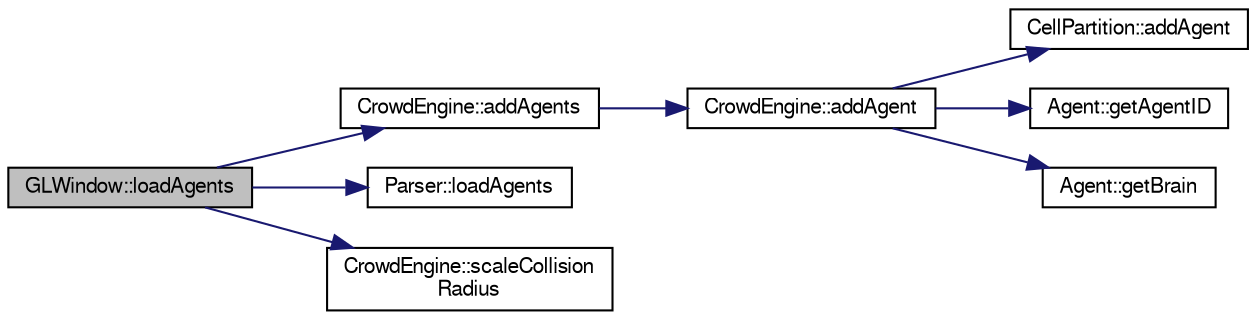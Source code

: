 digraph "GLWindow::loadAgents"
{
  edge [fontname="FreeSans",fontsize="10",labelfontname="FreeSans",labelfontsize="10"];
  node [fontname="FreeSans",fontsize="10",shape=record];
  rankdir="LR";
  Node1 [label="GLWindow::loadAgents",height=0.2,width=0.4,color="black", fillcolor="grey75", style="filled" fontcolor="black"];
  Node1 -> Node2 [color="midnightblue",fontsize="10",style="solid",fontname="FreeSans"];
  Node2 [label="CrowdEngine::addAgents",height=0.2,width=0.4,color="black", fillcolor="white", style="filled",URL="$class_crowd_engine.html#a989a5245d17f2d2174f16b6f03b2ff20",tooltip="Add _agents to the world. "];
  Node2 -> Node3 [color="midnightblue",fontsize="10",style="solid",fontname="FreeSans"];
  Node3 [label="CrowdEngine::addAgent",height=0.2,width=0.4,color="black", fillcolor="white", style="filled",URL="$class_crowd_engine.html#a8f6006d7c744329acb887e85dee52675",tooltip="Add _agent to the world. "];
  Node3 -> Node4 [color="midnightblue",fontsize="10",style="solid",fontname="FreeSans"];
  Node4 [label="CellPartition::addAgent",height=0.2,width=0.4,color="black", fillcolor="white", style="filled",URL="$class_cell_partition.html#aa9e2e1244bb0009b298b6ae5ab6d4e2f",tooltip="Add _agent to the cell partition. "];
  Node3 -> Node5 [color="midnightblue",fontsize="10",style="solid",fontname="FreeSans"];
  Node5 [label="Agent::getAgentID",height=0.2,width=0.4,color="black", fillcolor="white", style="filled",URL="$class_agent.html#a0dc6f9fdb722fddfc12c20806f062cd0"];
  Node3 -> Node6 [color="midnightblue",fontsize="10",style="solid",fontname="FreeSans"];
  Node6 [label="Agent::getBrain",height=0.2,width=0.4,color="black", fillcolor="white", style="filled",URL="$class_agent.html#a2c7cb38b2b5b861123eed015cd0d6ae2"];
  Node1 -> Node7 [color="midnightblue",fontsize="10",style="solid",fontname="FreeSans"];
  Node7 [label="Parser::loadAgents",height=0.2,width=0.4,color="black", fillcolor="white", style="filled",URL="$class_parser.html#acbee96bed7b870fd08d547f60a55f26d",tooltip="Load agents from a file. "];
  Node1 -> Node8 [color="midnightblue",fontsize="10",style="solid",fontname="FreeSans"];
  Node8 [label="CrowdEngine::scaleCollision\lRadius",height=0.2,width=0.4,color="black", fillcolor="white", style="filled",URL="$class_crowd_engine.html#a403c4b9b8af097727a52f6243fd3933b",tooltip="Multiply the collision radius of all the agents by _scale. "];
}
